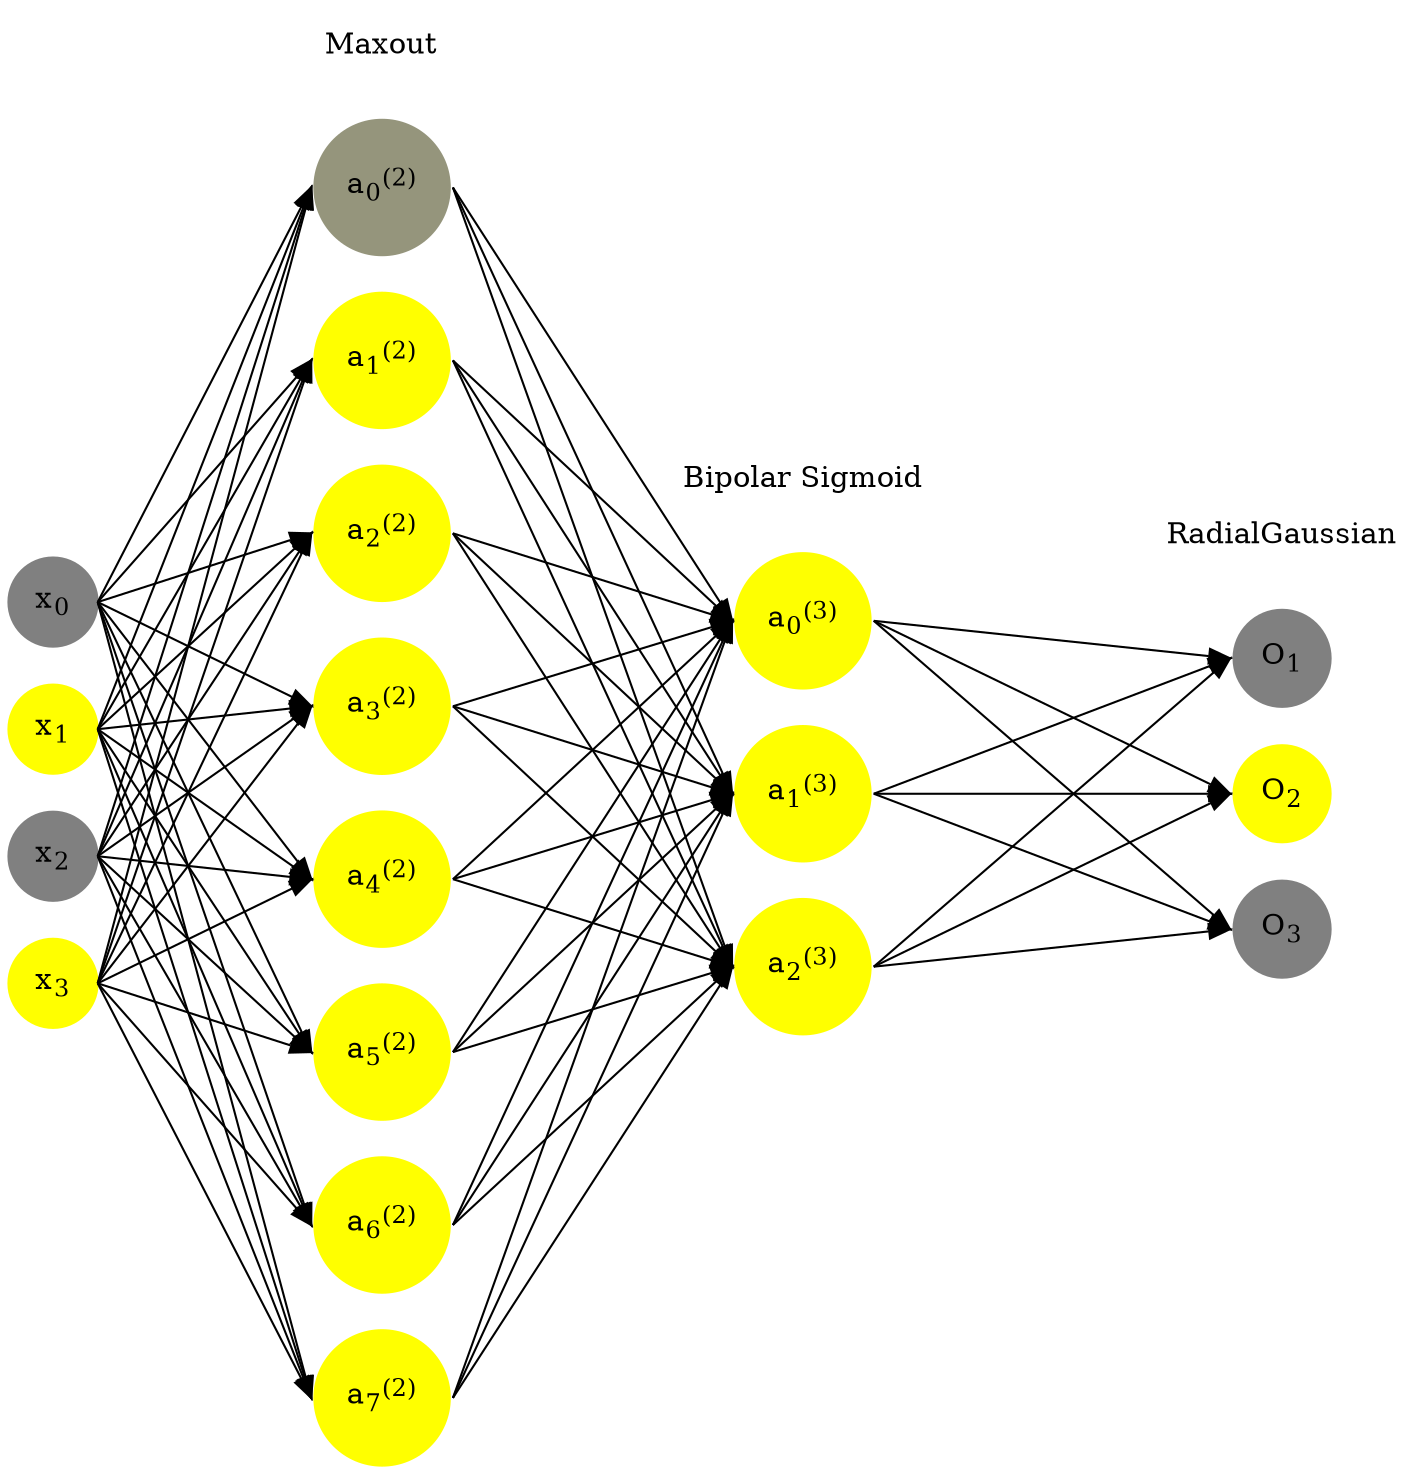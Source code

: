digraph G {
	rankdir = LR;
	splines=false;
	edge[style=invis];
	ranksep= 1.4;
	{
	node [shape=circle, color="0.1667, 0.0, 0.5", style=filled, fillcolor="0.1667, 0.0, 0.5"];
	x0 [label=<x<sub>0</sub>>];
	}
	{
	node [shape=circle, color="0.1667, 1.0, 1.0", style=filled, fillcolor="0.1667, 1.0, 1.0"];
	x1 [label=<x<sub>1</sub>>];
	}
	{
	node [shape=circle, color="0.1667, 0.0, 0.5", style=filled, fillcolor="0.1667, 0.0, 0.5"];
	x2 [label=<x<sub>2</sub>>];
	}
	{
	node [shape=circle, color="0.1667, 1.0, 1.0", style=filled, fillcolor="0.1667, 1.0, 1.0"];
	x3 [label=<x<sub>3</sub>>];
	}
	{
	node [shape=circle, color="0.1667, 0.166394, 0.583197", style=filled, fillcolor="0.1667, 0.166394, 0.583197"];
	a02 [label=<a<sub>0</sub><sup>(2)</sup>>];
	}
	{
	node [shape=circle, color="0.1667, 6.541014, 3.770507", style=filled, fillcolor="0.1667, 6.541014, 3.770507"];
	a12 [label=<a<sub>1</sub><sup>(2)</sup>>];
	}
	{
	node [shape=circle, color="0.1667, 6.541014, 3.770507", style=filled, fillcolor="0.1667, 6.541014, 3.770507"];
	a22 [label=<a<sub>2</sub><sup>(2)</sup>>];
	}
	{
	node [shape=circle, color="0.1667, 6.541014, 3.770507", style=filled, fillcolor="0.1667, 6.541014, 3.770507"];
	a32 [label=<a<sub>3</sub><sup>(2)</sup>>];
	}
	{
	node [shape=circle, color="0.1667, 6.541014, 3.770507", style=filled, fillcolor="0.1667, 6.541014, 3.770507"];
	a42 [label=<a<sub>4</sub><sup>(2)</sup>>];
	}
	{
	node [shape=circle, color="0.1667, 6.541014, 3.770507", style=filled, fillcolor="0.1667, 6.541014, 3.770507"];
	a52 [label=<a<sub>5</sub><sup>(2)</sup>>];
	}
	{
	node [shape=circle, color="0.1667, 6.541014, 3.770507", style=filled, fillcolor="0.1667, 6.541014, 3.770507"];
	a62 [label=<a<sub>6</sub><sup>(2)</sup>>];
	}
	{
	node [shape=circle, color="0.1667, 6.541014, 3.770507", style=filled, fillcolor="0.1667, 6.541014, 3.770507"];
	a72 [label=<a<sub>7</sub><sup>(2)</sup>>];
	}
	{
	node [shape=circle, color="0.1667, 0.992219, 0.996109", style=filled, fillcolor="0.1667, 0.992219, 0.996109"];
	a03 [label=<a<sub>0</sub><sup>(3)</sup>>];
	}
	{
	node [shape=circle, color="0.1667, 1.000000, 1.000000", style=filled, fillcolor="0.1667, 1.000000, 1.000000"];
	a13 [label=<a<sub>1</sub><sup>(3)</sup>>];
	}
	{
	node [shape=circle, color="0.1667, 1.000000, 1.000000", style=filled, fillcolor="0.1667, 1.000000, 1.000000"];
	a23 [label=<a<sub>2</sub><sup>(3)</sup>>];
	}
	{
	node [shape=circle, color="0.1667, 0.0, 0.5", style=filled, fillcolor="0.1667, 0.0, 0.5"];
	O1 [label=<O<sub>1</sub>>];
	}
	{
	node [shape=circle, color="0.1667, 1.0, 1.0", style=filled, fillcolor="0.1667, 1.0, 1.0"];
	O2 [label=<O<sub>2</sub>>];
	}
	{
	node [shape=circle, color="0.1667, 0.0, 0.5", style=filled, fillcolor="0.1667, 0.0, 0.5"];
	O3 [label=<O<sub>3</sub>>];
	}
	{
	rank=same;
	x0->x1->x2->x3;
	}
	{
	rank=same;
	a02->a12->a22->a32->a42->a52->a62->a72;
	}
	{
	rank=same;
	a03->a13->a23;
	}
	{
	rank=same;
	O1->O2->O3;
	}
	l1 [shape=plaintext,label="Maxout"];
	l1->a02;
	{rank=same; l1;a02};
	l2 [shape=plaintext,label="Bipolar Sigmoid"];
	l2->a03;
	{rank=same; l2;a03};
	l3 [shape=plaintext,label="RadialGaussian"];
	l3->O1;
	{rank=same; l3;O1};
edge[style=solid, tailport=e, headport=w];
	{x0;x1;x2;x3} -> {a02;a12;a22;a32;a42;a52;a62;a72};
	{a02;a12;a22;a32;a42;a52;a62;a72} -> {a03;a13;a23};
	{a03;a13;a23} -> {O1,O2,O3};
}
